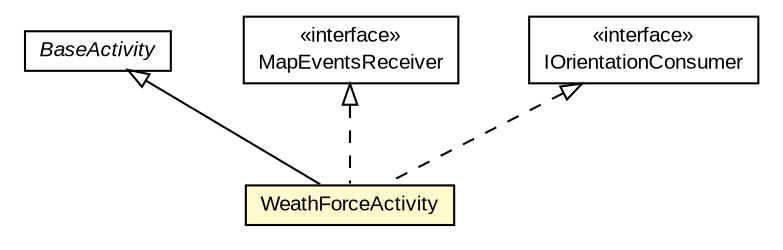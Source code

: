 #!/usr/local/bin/dot
#
# Class diagram 
# Generated by UMLGraph version R5_6-24-gf6e263 (http://www.umlgraph.org/)
#

digraph G {
	edge [fontname="arial",fontsize=10,labelfontname="arial",labelfontsize=10];
	node [fontname="arial",fontsize=10,shape=plaintext];
	nodesep=0.25;
	ranksep=0.5;
	// org.osmdroid.bugtestfragments.WeathForceActivity
	c116098 [label=<<table title="org.osmdroid.bugtestfragments.WeathForceActivity" border="0" cellborder="1" cellspacing="0" cellpadding="2" port="p" bgcolor="lemonChiffon" href="./WeathForceActivity.html">
		<tr><td><table border="0" cellspacing="0" cellpadding="1">
<tr><td align="center" balign="center"> WeathForceActivity </td></tr>
		</table></td></tr>
		</table>>, URL="./WeathForceActivity.html", fontname="arial", fontcolor="black", fontsize=10.0];
	// org.osmdroid.model.BaseActivity
	c116112 [label=<<table title="org.osmdroid.model.BaseActivity" border="0" cellborder="1" cellspacing="0" cellpadding="2" port="p" href="../model/BaseActivity.html">
		<tr><td><table border="0" cellspacing="0" cellpadding="1">
<tr><td align="center" balign="center"><font face="arial italic"> BaseActivity </font></td></tr>
		</table></td></tr>
		</table>>, URL="../model/BaseActivity.html", fontname="arial", fontcolor="black", fontsize=10.0];
	// org.osmdroid.events.MapEventsReceiver
	c116193 [label=<<table title="org.osmdroid.events.MapEventsReceiver" border="0" cellborder="1" cellspacing="0" cellpadding="2" port="p" href="../events/MapEventsReceiver.html">
		<tr><td><table border="0" cellspacing="0" cellpadding="1">
<tr><td align="center" balign="center"> &#171;interface&#187; </td></tr>
<tr><td align="center" balign="center"> MapEventsReceiver </td></tr>
		</table></td></tr>
		</table>>, URL="../events/MapEventsReceiver.html", fontname="arial", fontcolor="black", fontsize=10.0];
	// org.osmdroid.views.overlay.compass.IOrientationConsumer
	c116288 [label=<<table title="org.osmdroid.views.overlay.compass.IOrientationConsumer" border="0" cellborder="1" cellspacing="0" cellpadding="2" port="p" href="../views/overlay/compass/IOrientationConsumer.html">
		<tr><td><table border="0" cellspacing="0" cellpadding="1">
<tr><td align="center" balign="center"> &#171;interface&#187; </td></tr>
<tr><td align="center" balign="center"> IOrientationConsumer </td></tr>
		</table></td></tr>
		</table>>, URL="../views/overlay/compass/IOrientationConsumer.html", fontname="arial", fontcolor="black", fontsize=10.0];
	//org.osmdroid.bugtestfragments.WeathForceActivity extends org.osmdroid.model.BaseActivity
	c116112:p -> c116098:p [dir=back,arrowtail=empty];
	//org.osmdroid.bugtestfragments.WeathForceActivity implements org.osmdroid.views.overlay.compass.IOrientationConsumer
	c116288:p -> c116098:p [dir=back,arrowtail=empty,style=dashed];
	//org.osmdroid.bugtestfragments.WeathForceActivity implements org.osmdroid.events.MapEventsReceiver
	c116193:p -> c116098:p [dir=back,arrowtail=empty,style=dashed];
}

